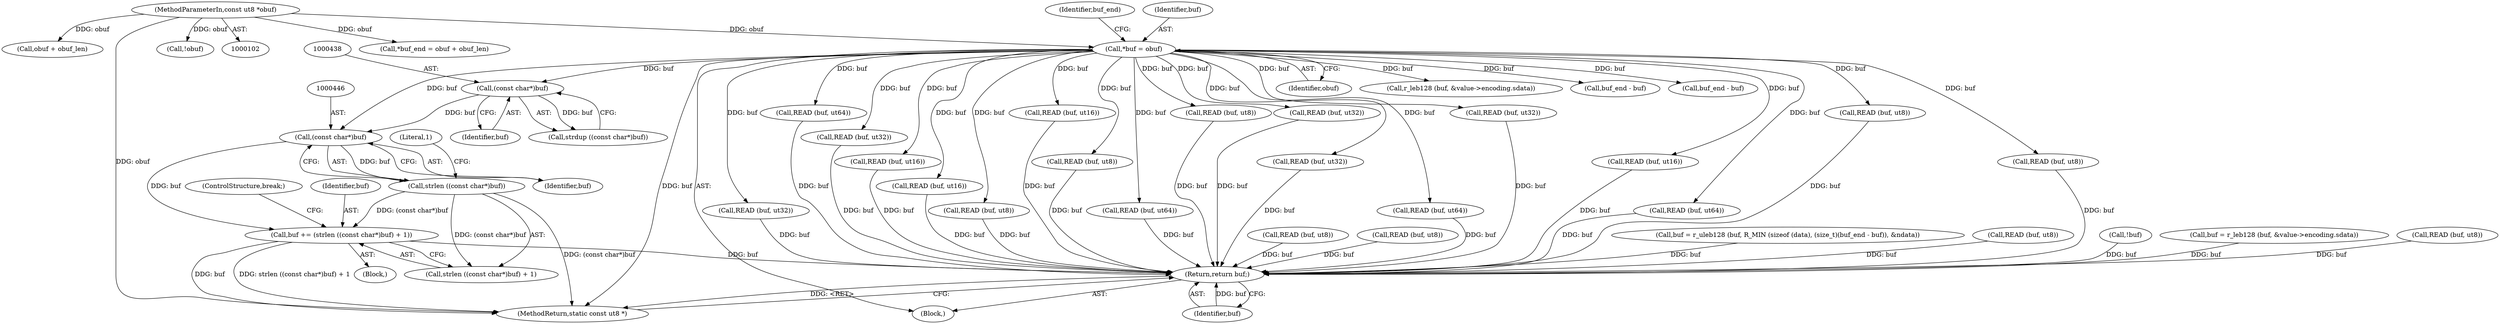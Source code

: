 digraph "0_radare2_2ca9ab45891b6ae8e32b6c28c81eebca059cbe5d_0@pointer" {
"1000441" [label="(Call,buf += (strlen ((const char*)buf) + 1))"];
"1000444" [label="(Call,strlen ((const char*)buf))"];
"1000445" [label="(Call,(const char*)buf)"];
"1000112" [label="(Call,*buf = obuf)"];
"1000103" [label="(MethodParameterIn,const ut8 *obuf)"];
"1000437" [label="(Call,(const char*)buf)"];
"1000812" [label="(Return,return buf;)"];
"1000441" [label="(Call,buf += (strlen ((const char*)buf) + 1))"];
"1000596" [label="(Call,READ (buf, ut8))"];
"1000112" [label="(Call,*buf = obuf)"];
"1000445" [label="(Call,(const char*)buf)"];
"1000328" [label="(Call,READ (buf, ut32))"];
"1000749" [label="(Call,READ (buf, ut8))"];
"1000782" [label="(Call,READ (buf, ut64))"];
"1000436" [label="(Call,strdup ((const char*)buf))"];
"1000113" [label="(Identifier,buf)"];
"1000116" [label="(Call,*buf_end = obuf + obuf_len)"];
"1000525" [label="(Call,READ (buf, ut8))"];
"1000114" [label="(Identifier,obuf)"];
"1000200" [label="(Call,READ (buf, ut8))"];
"1000222" [label="(Call,READ (buf, ut32))"];
"1000437" [label="(Call,(const char*)buf)"];
"1000693" [label="(Call,buf = r_uleb128 (buf, R_MIN (sizeof (data), (size_t)(buf_end - buf)), &ndata))"];
"1000448" [label="(Literal,1)"];
"1000233" [label="(Call,READ (buf, ut64))"];
"1000118" [label="(Call,obuf + obuf_len)"];
"1000444" [label="(Call,strlen ((const char*)buf))"];
"1000632" [label="(Call,READ (buf, ut32))"];
"1000398" [label="(Call,READ (buf, ut16))"];
"1000442" [label="(Identifier,buf)"];
"1000133" [label="(Call,!obuf)"];
"1000103" [label="(MethodParameterIn,const ut8 *obuf)"];
"1000447" [label="(Identifier,buf)"];
"1000186" [label="(Block,)"];
"1000315" [label="(Call,READ (buf, ut8))"];
"1000110" [label="(Block,)"];
"1000614" [label="(Call,r_leb128 (buf, &value->encoding.sdata))"];
"1000738" [label="(Call,READ (buf, ut64))"];
"1000814" [label="(MethodReturn,static const ut8 *)"];
"1000607" [label="(Call,READ (buf, ut8))"];
"1000449" [label="(ControlStructure,break;)"];
"1000538" [label="(Call,READ (buf, ut8))"];
"1000467" [label="(Call,!buf)"];
"1000612" [label="(Call,buf = r_leb128 (buf, &value->encoding.sdata))"];
"1000771" [label="(Call,READ (buf, ut32))"];
"1000455" [label="(Call,buf_end - buf)"];
"1000420" [label="(Call,READ (buf, ut64))"];
"1000813" [label="(Identifier,buf)"];
"1000439" [label="(Identifier,buf)"];
"1000378" [label="(Call,READ (buf, ut8))"];
"1000812" [label="(Return,return buf;)"];
"1000409" [label="(Call,READ (buf, ut32))"];
"1000760" [label="(Call,READ (buf, ut16))"];
"1000117" [label="(Identifier,buf_end)"];
"1000702" [label="(Call,buf_end - buf)"];
"1000443" [label="(Call,strlen ((const char*)buf) + 1)"];
"1000257" [label="(Call,READ (buf, ut16))"];
"1000793" [label="(Call,READ (buf, ut8))"];
"1000211" [label="(Call,READ (buf, ut16))"];
"1000441" -> "1000186"  [label="AST: "];
"1000441" -> "1000443"  [label="CFG: "];
"1000442" -> "1000441"  [label="AST: "];
"1000443" -> "1000441"  [label="AST: "];
"1000449" -> "1000441"  [label="CFG: "];
"1000441" -> "1000814"  [label="DDG: buf"];
"1000441" -> "1000814"  [label="DDG: strlen ((const char*)buf) + 1"];
"1000444" -> "1000441"  [label="DDG: (const char*)buf"];
"1000445" -> "1000441"  [label="DDG: buf"];
"1000441" -> "1000812"  [label="DDG: buf"];
"1000444" -> "1000443"  [label="AST: "];
"1000444" -> "1000445"  [label="CFG: "];
"1000445" -> "1000444"  [label="AST: "];
"1000448" -> "1000444"  [label="CFG: "];
"1000444" -> "1000814"  [label="DDG: (const char*)buf"];
"1000444" -> "1000443"  [label="DDG: (const char*)buf"];
"1000445" -> "1000444"  [label="DDG: buf"];
"1000445" -> "1000447"  [label="CFG: "];
"1000446" -> "1000445"  [label="AST: "];
"1000447" -> "1000445"  [label="AST: "];
"1000112" -> "1000445"  [label="DDG: buf"];
"1000437" -> "1000445"  [label="DDG: buf"];
"1000112" -> "1000110"  [label="AST: "];
"1000112" -> "1000114"  [label="CFG: "];
"1000113" -> "1000112"  [label="AST: "];
"1000114" -> "1000112"  [label="AST: "];
"1000117" -> "1000112"  [label="CFG: "];
"1000112" -> "1000814"  [label="DDG: buf"];
"1000103" -> "1000112"  [label="DDG: obuf"];
"1000112" -> "1000200"  [label="DDG: buf"];
"1000112" -> "1000211"  [label="DDG: buf"];
"1000112" -> "1000222"  [label="DDG: buf"];
"1000112" -> "1000233"  [label="DDG: buf"];
"1000112" -> "1000257"  [label="DDG: buf"];
"1000112" -> "1000328"  [label="DDG: buf"];
"1000112" -> "1000398"  [label="DDG: buf"];
"1000112" -> "1000409"  [label="DDG: buf"];
"1000112" -> "1000420"  [label="DDG: buf"];
"1000112" -> "1000437"  [label="DDG: buf"];
"1000112" -> "1000455"  [label="DDG: buf"];
"1000112" -> "1000538"  [label="DDG: buf"];
"1000112" -> "1000607"  [label="DDG: buf"];
"1000112" -> "1000614"  [label="DDG: buf"];
"1000112" -> "1000632"  [label="DDG: buf"];
"1000112" -> "1000702"  [label="DDG: buf"];
"1000112" -> "1000738"  [label="DDG: buf"];
"1000112" -> "1000749"  [label="DDG: buf"];
"1000112" -> "1000760"  [label="DDG: buf"];
"1000112" -> "1000771"  [label="DDG: buf"];
"1000112" -> "1000782"  [label="DDG: buf"];
"1000112" -> "1000793"  [label="DDG: buf"];
"1000103" -> "1000102"  [label="AST: "];
"1000103" -> "1000814"  [label="DDG: obuf"];
"1000103" -> "1000116"  [label="DDG: obuf"];
"1000103" -> "1000118"  [label="DDG: obuf"];
"1000103" -> "1000133"  [label="DDG: obuf"];
"1000437" -> "1000436"  [label="AST: "];
"1000437" -> "1000439"  [label="CFG: "];
"1000438" -> "1000437"  [label="AST: "];
"1000439" -> "1000437"  [label="AST: "];
"1000436" -> "1000437"  [label="CFG: "];
"1000437" -> "1000436"  [label="DDG: buf"];
"1000812" -> "1000110"  [label="AST: "];
"1000812" -> "1000813"  [label="CFG: "];
"1000813" -> "1000812"  [label="AST: "];
"1000814" -> "1000812"  [label="CFG: "];
"1000812" -> "1000814"  [label="DDG: <RET>"];
"1000813" -> "1000812"  [label="DDG: buf"];
"1000200" -> "1000812"  [label="DDG: buf"];
"1000222" -> "1000812"  [label="DDG: buf"];
"1000612" -> "1000812"  [label="DDG: buf"];
"1000632" -> "1000812"  [label="DDG: buf"];
"1000749" -> "1000812"  [label="DDG: buf"];
"1000607" -> "1000812"  [label="DDG: buf"];
"1000378" -> "1000812"  [label="DDG: buf"];
"1000257" -> "1000812"  [label="DDG: buf"];
"1000525" -> "1000812"  [label="DDG: buf"];
"1000409" -> "1000812"  [label="DDG: buf"];
"1000211" -> "1000812"  [label="DDG: buf"];
"1000693" -> "1000812"  [label="DDG: buf"];
"1000760" -> "1000812"  [label="DDG: buf"];
"1000771" -> "1000812"  [label="DDG: buf"];
"1000398" -> "1000812"  [label="DDG: buf"];
"1000782" -> "1000812"  [label="DDG: buf"];
"1000596" -> "1000812"  [label="DDG: buf"];
"1000467" -> "1000812"  [label="DDG: buf"];
"1000315" -> "1000812"  [label="DDG: buf"];
"1000738" -> "1000812"  [label="DDG: buf"];
"1000793" -> "1000812"  [label="DDG: buf"];
"1000328" -> "1000812"  [label="DDG: buf"];
"1000233" -> "1000812"  [label="DDG: buf"];
"1000420" -> "1000812"  [label="DDG: buf"];
"1000538" -> "1000812"  [label="DDG: buf"];
}
